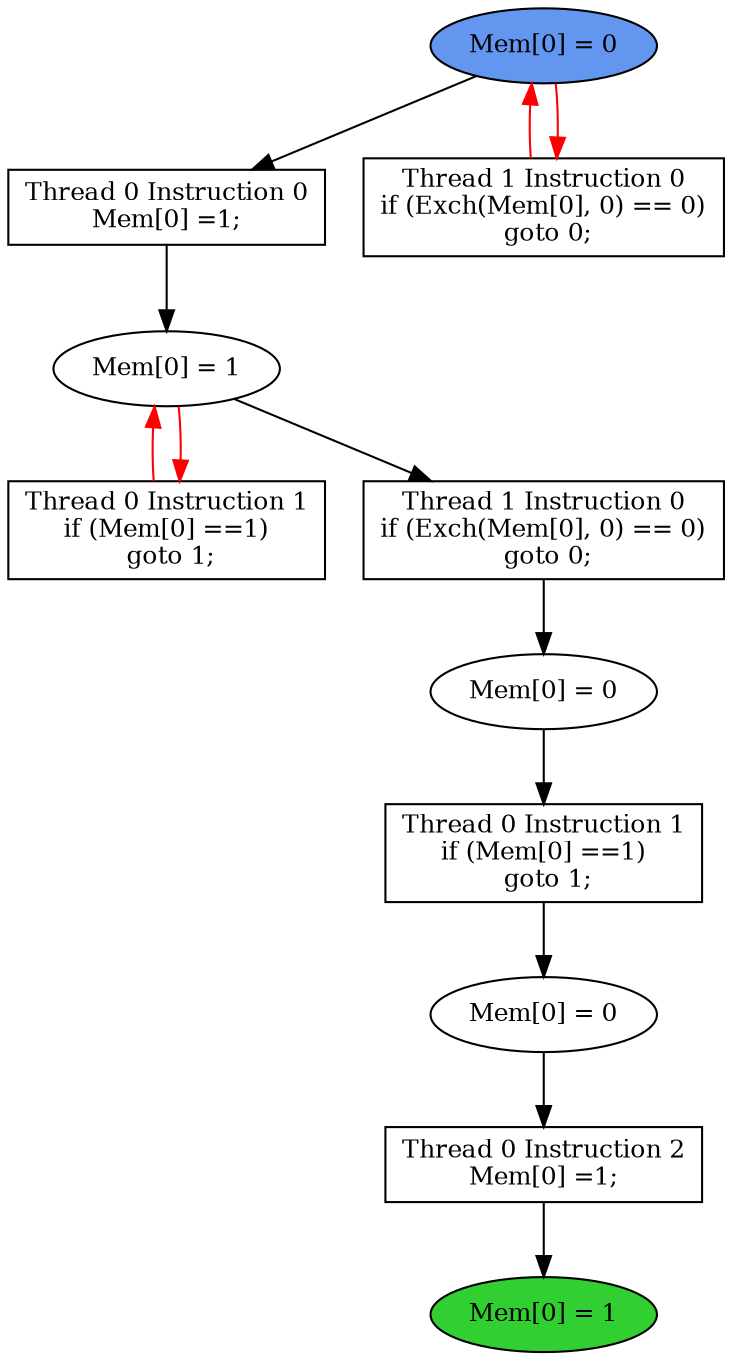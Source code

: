 digraph "graph" {
graph [fontsize=12]
node [fontsize=12]
edge [fontsize=12]
rankdir=TB;
"N12" -> "N11" [uuid = "<A0, S2>", color = "#000000", fontcolor = "#ffffff", style = "solid", label = "", dir = "forward", weight = "1"]
"N21" -> "N20" [uuid = "<A1, S1>", color = "#ff0000", fontcolor = "#ffffff", style = "solid", label = "", dir = "back", weight = "1"]
"N10" -> "N9" [uuid = "<A2, END>", color = "#000000", fontcolor = "#ffffff", style = "solid", label = "", dir = "forward", weight = "1"]
"N14" -> "N13" [uuid = "<A3, S0>", color = "#000000", fontcolor = "#ffffff", style = "solid", label = "", dir = "forward", weight = "1"]
"N22" -> "N21" [uuid = "<A4, S1>", color = "#000000", fontcolor = "#ffffff", style = "solid", label = "", dir = "forward", weight = "1"]
"N23" -> "N19" [uuid = "<A5, START>", color = "#ff0000", fontcolor = "#ffffff", style = "solid", label = "", dir = "back", weight = "1"]
"N13" -> "N12" [uuid = "<A0, S0>", color = "#000000", fontcolor = "#ffffff", style = "solid", label = "", dir = "forward", weight = "1"]
"N21" -> "N20" [uuid = "<A1, S1>", color = "#ff0000", fontcolor = "#ffffff", style = "solid", label = "", dir = "forward", weight = "1"]
"N11" -> "N10" [uuid = "<A2, S2>", color = "#000000", fontcolor = "#ffffff", style = "solid", label = "", dir = "forward", weight = "1"]
"N21" -> "N14" [uuid = "<A3, S1>", color = "#000000", fontcolor = "#ffffff", style = "solid", label = "", dir = "forward", weight = "1"]
"N23" -> "N22" [uuid = "<A4, START>", color = "#000000", fontcolor = "#ffffff", style = "solid", label = "", dir = "forward", weight = "1"]
"N23" -> "N19" [uuid = "<A5, START>", color = "#ff0000", fontcolor = "#ffffff", style = "solid", label = "", dir = "forward", weight = "1"]
"N9" [uuid="END", label="Mem[0] = 1", fillcolor = "#31cf31", fontcolor = "#000000", shape = "ellipse", style = "filled, solid"]
"N10" [uuid="A2", label="Thread 0 Instruction 2
Mem[0] =1;", fillcolor = "#ffffff", fontcolor = "#000000", shape = "box", style = "filled, solid"]
"N11" [uuid="S2", label="Mem[0] = 0", fillcolor = "#ffffff", fontcolor = "#000000", shape = "ellipse", style = "filled, solid"]
"N12" [uuid="A0", label="Thread 0 Instruction 1
if (Mem[0] ==1)
 goto 1;", fillcolor = "#ffffff", fontcolor = "#000000", shape = "box", style = "filled, solid"]
"N13" [uuid="S0", label="Mem[0] = 0", fillcolor = "#ffffff", fontcolor = "#000000", shape = "ellipse", style = "filled, solid"]
"N14" [uuid="A3", label="Thread 1 Instruction 0
if (Exch(Mem[0], 0) == 0)
 goto 0;", fillcolor = "#ffffff", fontcolor = "#000000", shape = "box", style = "filled, solid"]
"N19" [uuid="A5", label="Thread 1 Instruction 0
if (Exch(Mem[0], 0) == 0)
 goto 0;", fillcolor = "#ffffff", fontcolor = "#000000", shape = "box", style = "filled, solid"]
"N20" [uuid="A1", label="Thread 0 Instruction 1
if (Mem[0] ==1)
 goto 1;", fillcolor = "#ffffff", fontcolor = "#000000", shape = "box", style = "filled, solid"]
"N21" [uuid="S1", label="Mem[0] = 1", fillcolor = "#ffffff", fontcolor = "#000000", shape = "ellipse", style = "filled, solid"]
"N22" [uuid="A4", label="Thread 0 Instruction 0
Mem[0] =1;", fillcolor = "#ffffff", fontcolor = "#000000", shape = "box", style = "filled, solid"]
"N23" [uuid="START", label="Mem[0] = 0", fillcolor = "#6396ef", fontcolor = "#000000", shape = "ellipse", style = "filled, solid"]
}